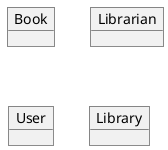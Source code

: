 @startuml
'https://plantuml.com/object-diagram
object Book
object Librarian
object User
object Library

@enduml
